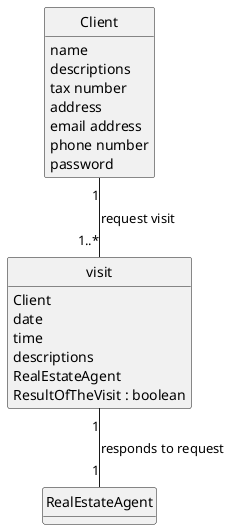 @startuml
skinparam monochrome true
skinparam packageStyle rectangle
skinparam shadowing false

'left to right direction

skinparam classAttributeIconSize 0

hide circle
hide methods

class  RealEstateAgent{
}

class visit{
    Client
    date
    time
    descriptions
    RealEstateAgent
    ResultOfTheVisit : boolean
}
class Client {
    name
    descriptions
    tax number
    address
    email address
    phone number
    password
}

Client "1" -- "1..*" visit :request visit

visit "1" -- "1" RealEstateAgent : responds to request

@enduml